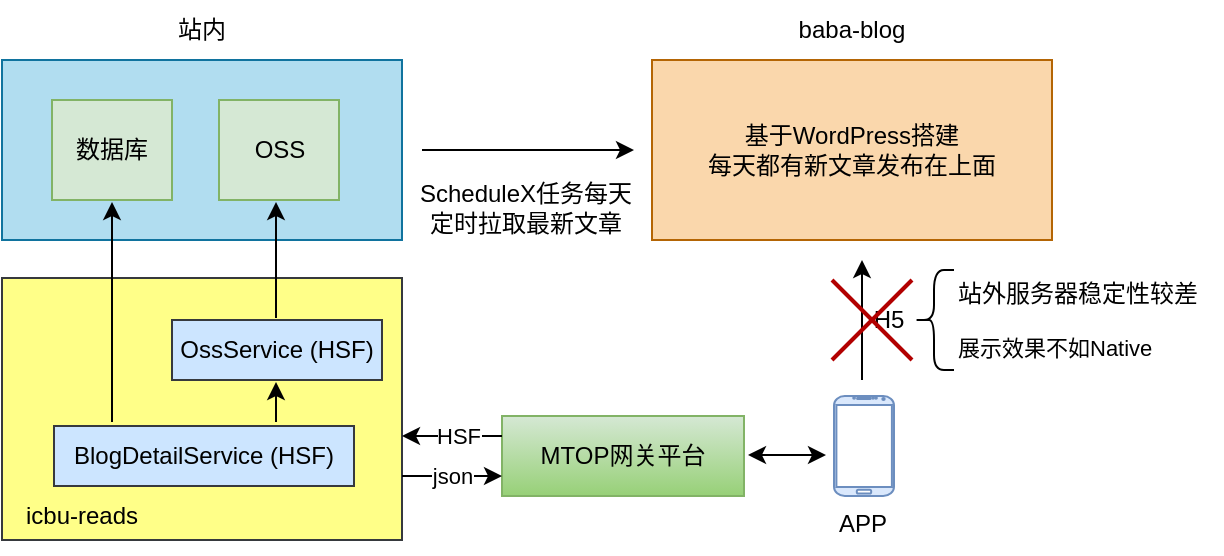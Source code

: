 <mxfile version="21.6.8" type="github">
  <diagram name="第 1 页" id="Bcnq2mTBAVDWF01GQGww">
    <mxGraphModel dx="985" dy="553" grid="1" gridSize="10" guides="1" tooltips="1" connect="1" arrows="1" fold="1" page="1" pageScale="1" pageWidth="827" pageHeight="1169" math="0" shadow="0">
      <root>
        <mxCell id="0" />
        <mxCell id="1" parent="0" />
        <mxCell id="RsUvYhfbl2R4ynAJ51t4-1" value="基于WordPress搭建&lt;br&gt;每天都有新文章发布在上面" style="rounded=0;whiteSpace=wrap;html=1;fillColor=#fad7ac;strokeColor=#b46504;" vertex="1" parent="1">
          <mxGeometry x="475" y="170" width="200" height="90" as="geometry" />
        </mxCell>
        <mxCell id="RsUvYhfbl2R4ynAJ51t4-3" value="baba-blog" style="text;html=1;strokeColor=none;fillColor=none;align=center;verticalAlign=middle;whiteSpace=wrap;rounded=0;" vertex="1" parent="1">
          <mxGeometry x="545" y="140" width="60" height="30" as="geometry" />
        </mxCell>
        <mxCell id="RsUvYhfbl2R4ynAJ51t4-4" value="" style="rounded=0;whiteSpace=wrap;html=1;fillColor=#b1ddf0;strokeColor=#10739e;" vertex="1" parent="1">
          <mxGeometry x="150" y="170" width="200" height="90" as="geometry" />
        </mxCell>
        <mxCell id="RsUvYhfbl2R4ynAJ51t4-5" value="站内" style="text;html=1;strokeColor=none;fillColor=none;align=center;verticalAlign=middle;whiteSpace=wrap;rounded=0;" vertex="1" parent="1">
          <mxGeometry x="220" y="140" width="60" height="30" as="geometry" />
        </mxCell>
        <mxCell id="RsUvYhfbl2R4ynAJ51t4-6" value="数据库" style="rounded=0;whiteSpace=wrap;html=1;fillColor=#d5e8d4;strokeColor=#82b366;" vertex="1" parent="1">
          <mxGeometry x="175" y="190" width="60" height="50" as="geometry" />
        </mxCell>
        <mxCell id="RsUvYhfbl2R4ynAJ51t4-7" value="OSS" style="rounded=0;whiteSpace=wrap;html=1;fillColor=#d5e8d4;strokeColor=#82b366;" vertex="1" parent="1">
          <mxGeometry x="258.5" y="190" width="60" height="50" as="geometry" />
        </mxCell>
        <mxCell id="RsUvYhfbl2R4ynAJ51t4-8" value="" style="endArrow=classic;html=1;rounded=0;" edge="1" parent="1">
          <mxGeometry relative="1" as="geometry">
            <mxPoint x="360" y="215" as="sourcePoint" />
            <mxPoint x="466" y="215" as="targetPoint" />
          </mxGeometry>
        </mxCell>
        <mxCell id="RsUvYhfbl2R4ynAJ51t4-10" value="&lt;div class=&quot;lake-content&quot;&gt;ScheduleX任务每天定时拉取最新文章&lt;/div&gt;" style="text;html=1;strokeColor=none;fillColor=none;align=center;verticalAlign=middle;whiteSpace=wrap;rounded=0;" vertex="1" parent="1">
          <mxGeometry x="354" y="229" width="116" height="30" as="geometry" />
        </mxCell>
        <mxCell id="RsUvYhfbl2R4ynAJ51t4-11" value="" style="verticalLabelPosition=bottom;verticalAlign=top;html=1;shadow=0;dashed=0;strokeWidth=1;shape=mxgraph.android.phone2;strokeColor=#6c8ebf;fillColor=#dae8fc;" vertex="1" parent="1">
          <mxGeometry x="566" y="338" width="30" height="50" as="geometry" />
        </mxCell>
        <mxCell id="RsUvYhfbl2R4ynAJ51t4-12" value="APP" style="text;html=1;align=center;verticalAlign=middle;resizable=0;points=[];autosize=1;strokeColor=none;fillColor=none;" vertex="1" parent="1">
          <mxGeometry x="555" y="387" width="50" height="30" as="geometry" />
        </mxCell>
        <mxCell id="RsUvYhfbl2R4ynAJ51t4-13" value="" style="endArrow=classic;html=1;rounded=0;" edge="1" parent="1">
          <mxGeometry width="50" height="50" relative="1" as="geometry">
            <mxPoint x="580" y="330" as="sourcePoint" />
            <mxPoint x="580" y="270" as="targetPoint" />
          </mxGeometry>
        </mxCell>
        <mxCell id="RsUvYhfbl2R4ynAJ51t4-14" value="H5" style="text;html=1;strokeColor=none;fillColor=none;align=center;verticalAlign=middle;whiteSpace=wrap;rounded=0;" vertex="1" parent="1">
          <mxGeometry x="573" y="290" width="41" height="20" as="geometry" />
        </mxCell>
        <mxCell id="RsUvYhfbl2R4ynAJ51t4-16" value="" style="shape=curlyBracket;whiteSpace=wrap;html=1;rounded=1;labelPosition=left;verticalLabelPosition=middle;align=right;verticalAlign=middle;" vertex="1" parent="1">
          <mxGeometry x="606" y="275" width="20" height="50" as="geometry" />
        </mxCell>
        <mxCell id="RsUvYhfbl2R4ynAJ51t4-17" value="&lt;div class=&quot;lake-content&quot;&gt;站外服务器稳定性较差&lt;/div&gt;" style="text;html=1;strokeColor=none;fillColor=none;align=left;verticalAlign=middle;whiteSpace=wrap;rounded=0;" vertex="1" parent="1">
          <mxGeometry x="626" y="272" width="134" height="30" as="geometry" />
        </mxCell>
        <mxCell id="RsUvYhfbl2R4ynAJ51t4-19" value="" style="html=1;dashed=0;aspect=fixed;verticalLabelPosition=bottom;verticalAlign=top;align=center;shape=mxgraph.gmdl.x;strokeColor=#B20000;fillColor=#e51400;shadow=0;strokeWidth=2;sketch=0;fontColor=#ffffff;" vertex="1" parent="1">
          <mxGeometry x="565" y="280" width="40" height="40" as="geometry" />
        </mxCell>
        <mxCell id="RsUvYhfbl2R4ynAJ51t4-20" value="&lt;font style=&quot;font-size: 11px;&quot;&gt;展示效果不如Native&lt;/font&gt;" style="text;html=1;strokeColor=none;fillColor=none;align=left;verticalAlign=middle;whiteSpace=wrap;rounded=0;fontSize=7;" vertex="1" parent="1">
          <mxGeometry x="626" y="299" width="134" height="30" as="geometry" />
        </mxCell>
        <mxCell id="RsUvYhfbl2R4ynAJ51t4-23" value="MTOP网关平台" style="rounded=0;whiteSpace=wrap;html=1;fillColor=#d5e8d4;gradientColor=#97d077;strokeColor=#82b366;" vertex="1" parent="1">
          <mxGeometry x="400" y="348" width="121" height="40" as="geometry" />
        </mxCell>
        <mxCell id="RsUvYhfbl2R4ynAJ51t4-24" value="" style="rounded=0;whiteSpace=wrap;html=1;fillColor=#ffff88;strokeColor=#36393d;" vertex="1" parent="1">
          <mxGeometry x="150" y="279" width="200" height="131" as="geometry" />
        </mxCell>
        <mxCell id="RsUvYhfbl2R4ynAJ51t4-22" value="BlogDetailService (HSF)" style="rounded=0;whiteSpace=wrap;html=1;fillColor=#cce5ff;strokeColor=#36393d;" vertex="1" parent="1">
          <mxGeometry x="176" y="353" width="150" height="30" as="geometry" />
        </mxCell>
        <mxCell id="RsUvYhfbl2R4ynAJ51t4-25" value="icbu-reads" style="text;html=1;strokeColor=none;fillColor=none;align=center;verticalAlign=middle;whiteSpace=wrap;rounded=0;" vertex="1" parent="1">
          <mxGeometry x="160" y="383" width="60" height="30" as="geometry" />
        </mxCell>
        <mxCell id="RsUvYhfbl2R4ynAJ51t4-26" value="OssService (HSF)" style="rounded=0;whiteSpace=wrap;html=1;fillColor=#cce5ff;strokeColor=#36393d;" vertex="1" parent="1">
          <mxGeometry x="235" y="300" width="105" height="30" as="geometry" />
        </mxCell>
        <mxCell id="RsUvYhfbl2R4ynAJ51t4-27" value="" style="endArrow=classic;html=1;rounded=0;" edge="1" parent="1">
          <mxGeometry width="50" height="50" relative="1" as="geometry">
            <mxPoint x="287" y="351" as="sourcePoint" />
            <mxPoint x="287" y="331" as="targetPoint" />
          </mxGeometry>
        </mxCell>
        <mxCell id="RsUvYhfbl2R4ynAJ51t4-28" value="" style="endArrow=classic;html=1;rounded=0;" edge="1" parent="1">
          <mxGeometry width="50" height="50" relative="1" as="geometry">
            <mxPoint x="205" y="351" as="sourcePoint" />
            <mxPoint x="205" y="241" as="targetPoint" />
          </mxGeometry>
        </mxCell>
        <mxCell id="RsUvYhfbl2R4ynAJ51t4-29" value="" style="endArrow=classic;html=1;rounded=0;" edge="1" parent="1">
          <mxGeometry width="50" height="50" relative="1" as="geometry">
            <mxPoint x="287" y="299" as="sourcePoint" />
            <mxPoint x="287" y="241" as="targetPoint" />
          </mxGeometry>
        </mxCell>
        <mxCell id="RsUvYhfbl2R4ynAJ51t4-30" value="" style="endArrow=classic;html=1;rounded=0;" edge="1" parent="1">
          <mxGeometry relative="1" as="geometry">
            <mxPoint x="350" y="378" as="sourcePoint" />
            <mxPoint x="400" y="378" as="targetPoint" />
          </mxGeometry>
        </mxCell>
        <mxCell id="RsUvYhfbl2R4ynAJ51t4-33" value="json" style="edgeLabel;html=1;align=center;verticalAlign=middle;resizable=0;points=[];" vertex="1" connectable="0" parent="RsUvYhfbl2R4ynAJ51t4-30">
          <mxGeometry x="-0.008" relative="1" as="geometry">
            <mxPoint as="offset" />
          </mxGeometry>
        </mxCell>
        <mxCell id="RsUvYhfbl2R4ynAJ51t4-31" value="" style="endArrow=classic;html=1;rounded=0;entryX=1;entryY=0.47;entryDx=0;entryDy=0;entryPerimeter=0;" edge="1" parent="1">
          <mxGeometry relative="1" as="geometry">
            <mxPoint x="400" y="358" as="sourcePoint" />
            <mxPoint x="350" y="357.97" as="targetPoint" />
          </mxGeometry>
        </mxCell>
        <mxCell id="RsUvYhfbl2R4ynAJ51t4-32" value="HSF" style="edgeLabel;html=1;align=center;verticalAlign=middle;resizable=0;points=[];" vertex="1" connectable="0" parent="RsUvYhfbl2R4ynAJ51t4-31">
          <mxGeometry x="-0.112" relative="1" as="geometry">
            <mxPoint as="offset" />
          </mxGeometry>
        </mxCell>
        <mxCell id="RsUvYhfbl2R4ynAJ51t4-34" value="" style="endArrow=classic;startArrow=classic;html=1;rounded=0;" edge="1" parent="1">
          <mxGeometry width="50" height="50" relative="1" as="geometry">
            <mxPoint x="523" y="367.5" as="sourcePoint" />
            <mxPoint x="562" y="367.5" as="targetPoint" />
          </mxGeometry>
        </mxCell>
      </root>
    </mxGraphModel>
  </diagram>
</mxfile>
